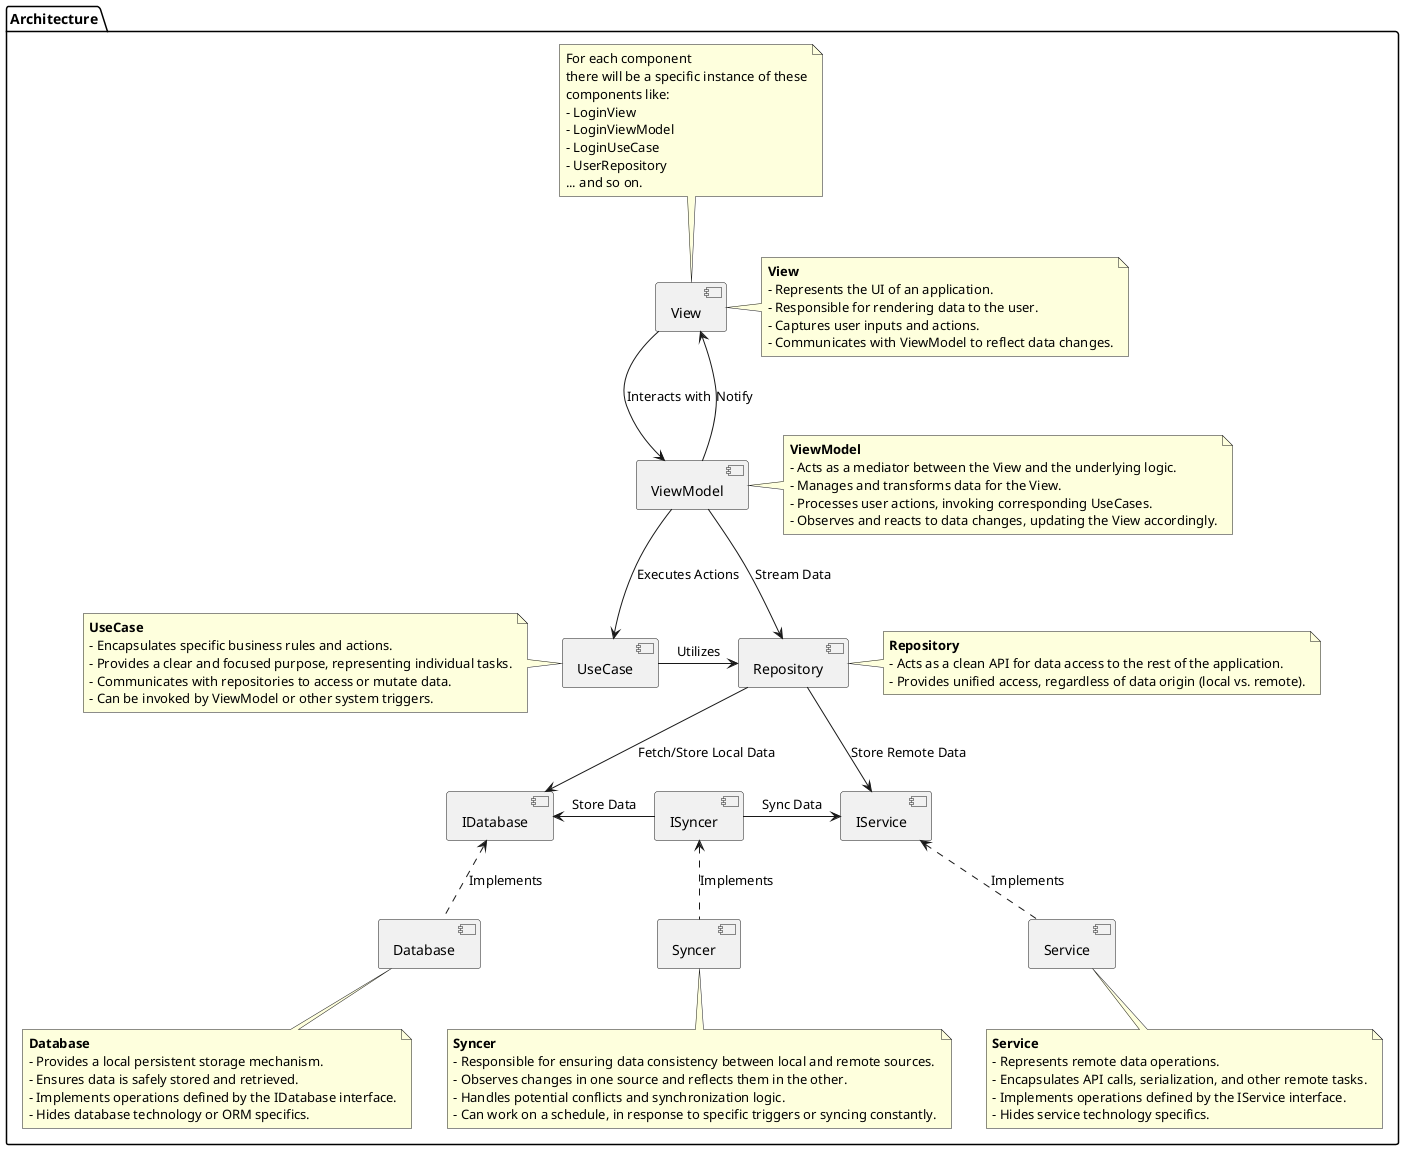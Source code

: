 @startuml

package "Architecture" {

  [View]
  [ViewModel]
  [UseCase]
  [Repository]
  [IDatabase]
  [Database]
  [IService]
  [Service]
  [ISyncer]
  [Syncer]

  [View] -down-> [ViewModel] : Interacts with
  [ViewModel] -up-> [View] : Notify
  [ViewModel] -down-> [UseCase] : Executes Actions
  [ViewModel] -down-> [Repository] : Stream Data
  [UseCase] -right-> [Repository] : Utilizes
  [Repository] -down-> [IDatabase] : Fetch/Store Local Data
  [Repository] -down-> [IService] : Store Remote Data
  [IDatabase] <.down. [Database] : Implements
  [IService] <.down. [Service] : Implements
  [ISyncer] <.down. [Syncer] : Implements
  [ISyncer] -left-> [IDatabase] : Store Data
  [ISyncer] -right-> [IService] : Sync Data

  note top of View
    For each component
    there will be a specific instance of these
    components like:
    - LoginView
    - LoginViewModel
    - LoginUseCase
    - UserRepository
    ... and so on.
  end note

  note right of View
    **View**
    - Represents the UI of an application.
    - Responsible for rendering data to the user.
    - Captures user inputs and actions.
    - Communicates with ViewModel to reflect data changes.
  end note

  note right of ViewModel
    **ViewModel**
    - Acts as a mediator between the View and the underlying logic.
    - Manages and transforms data for the View.
    - Processes user actions, invoking corresponding UseCases.
    - Observes and reacts to data changes, updating the View accordingly.
  end note

  note left of UseCase
    **UseCase**
    - Encapsulates specific business rules and actions.
    - Provides a clear and focused purpose, representing individual tasks.
    - Communicates with repositories to access or mutate data.
    - Can be invoked by ViewModel or other system triggers.
  end note

  note right of Repository
    **Repository**
    - Acts as a clean API for data access to the rest of the application.
    - Provides unified access, regardless of data origin (local vs. remote).
  end note

  note bottom of Database
    **Database**
    - Provides a local persistent storage mechanism.
    - Ensures data is safely stored and retrieved.
    - Implements operations defined by the IDatabase interface.
    - Hides database technology or ORM specifics.
  end note

  note bottom of Service
    **Service**
    - Represents remote data operations.
    - Encapsulates API calls, serialization, and other remote tasks.
    - Implements operations defined by the IService interface.
    - Hides service technology specifics.
  end note

  note bottom of Syncer
    **Syncer**
    - Responsible for ensuring data consistency between local and remote sources.
    - Observes changes in one source and reflects them in the other.
    - Handles potential conflicts and synchronization logic.
    - Can work on a schedule, in response to specific triggers or syncing constantly.
  end note

}

@enduml

